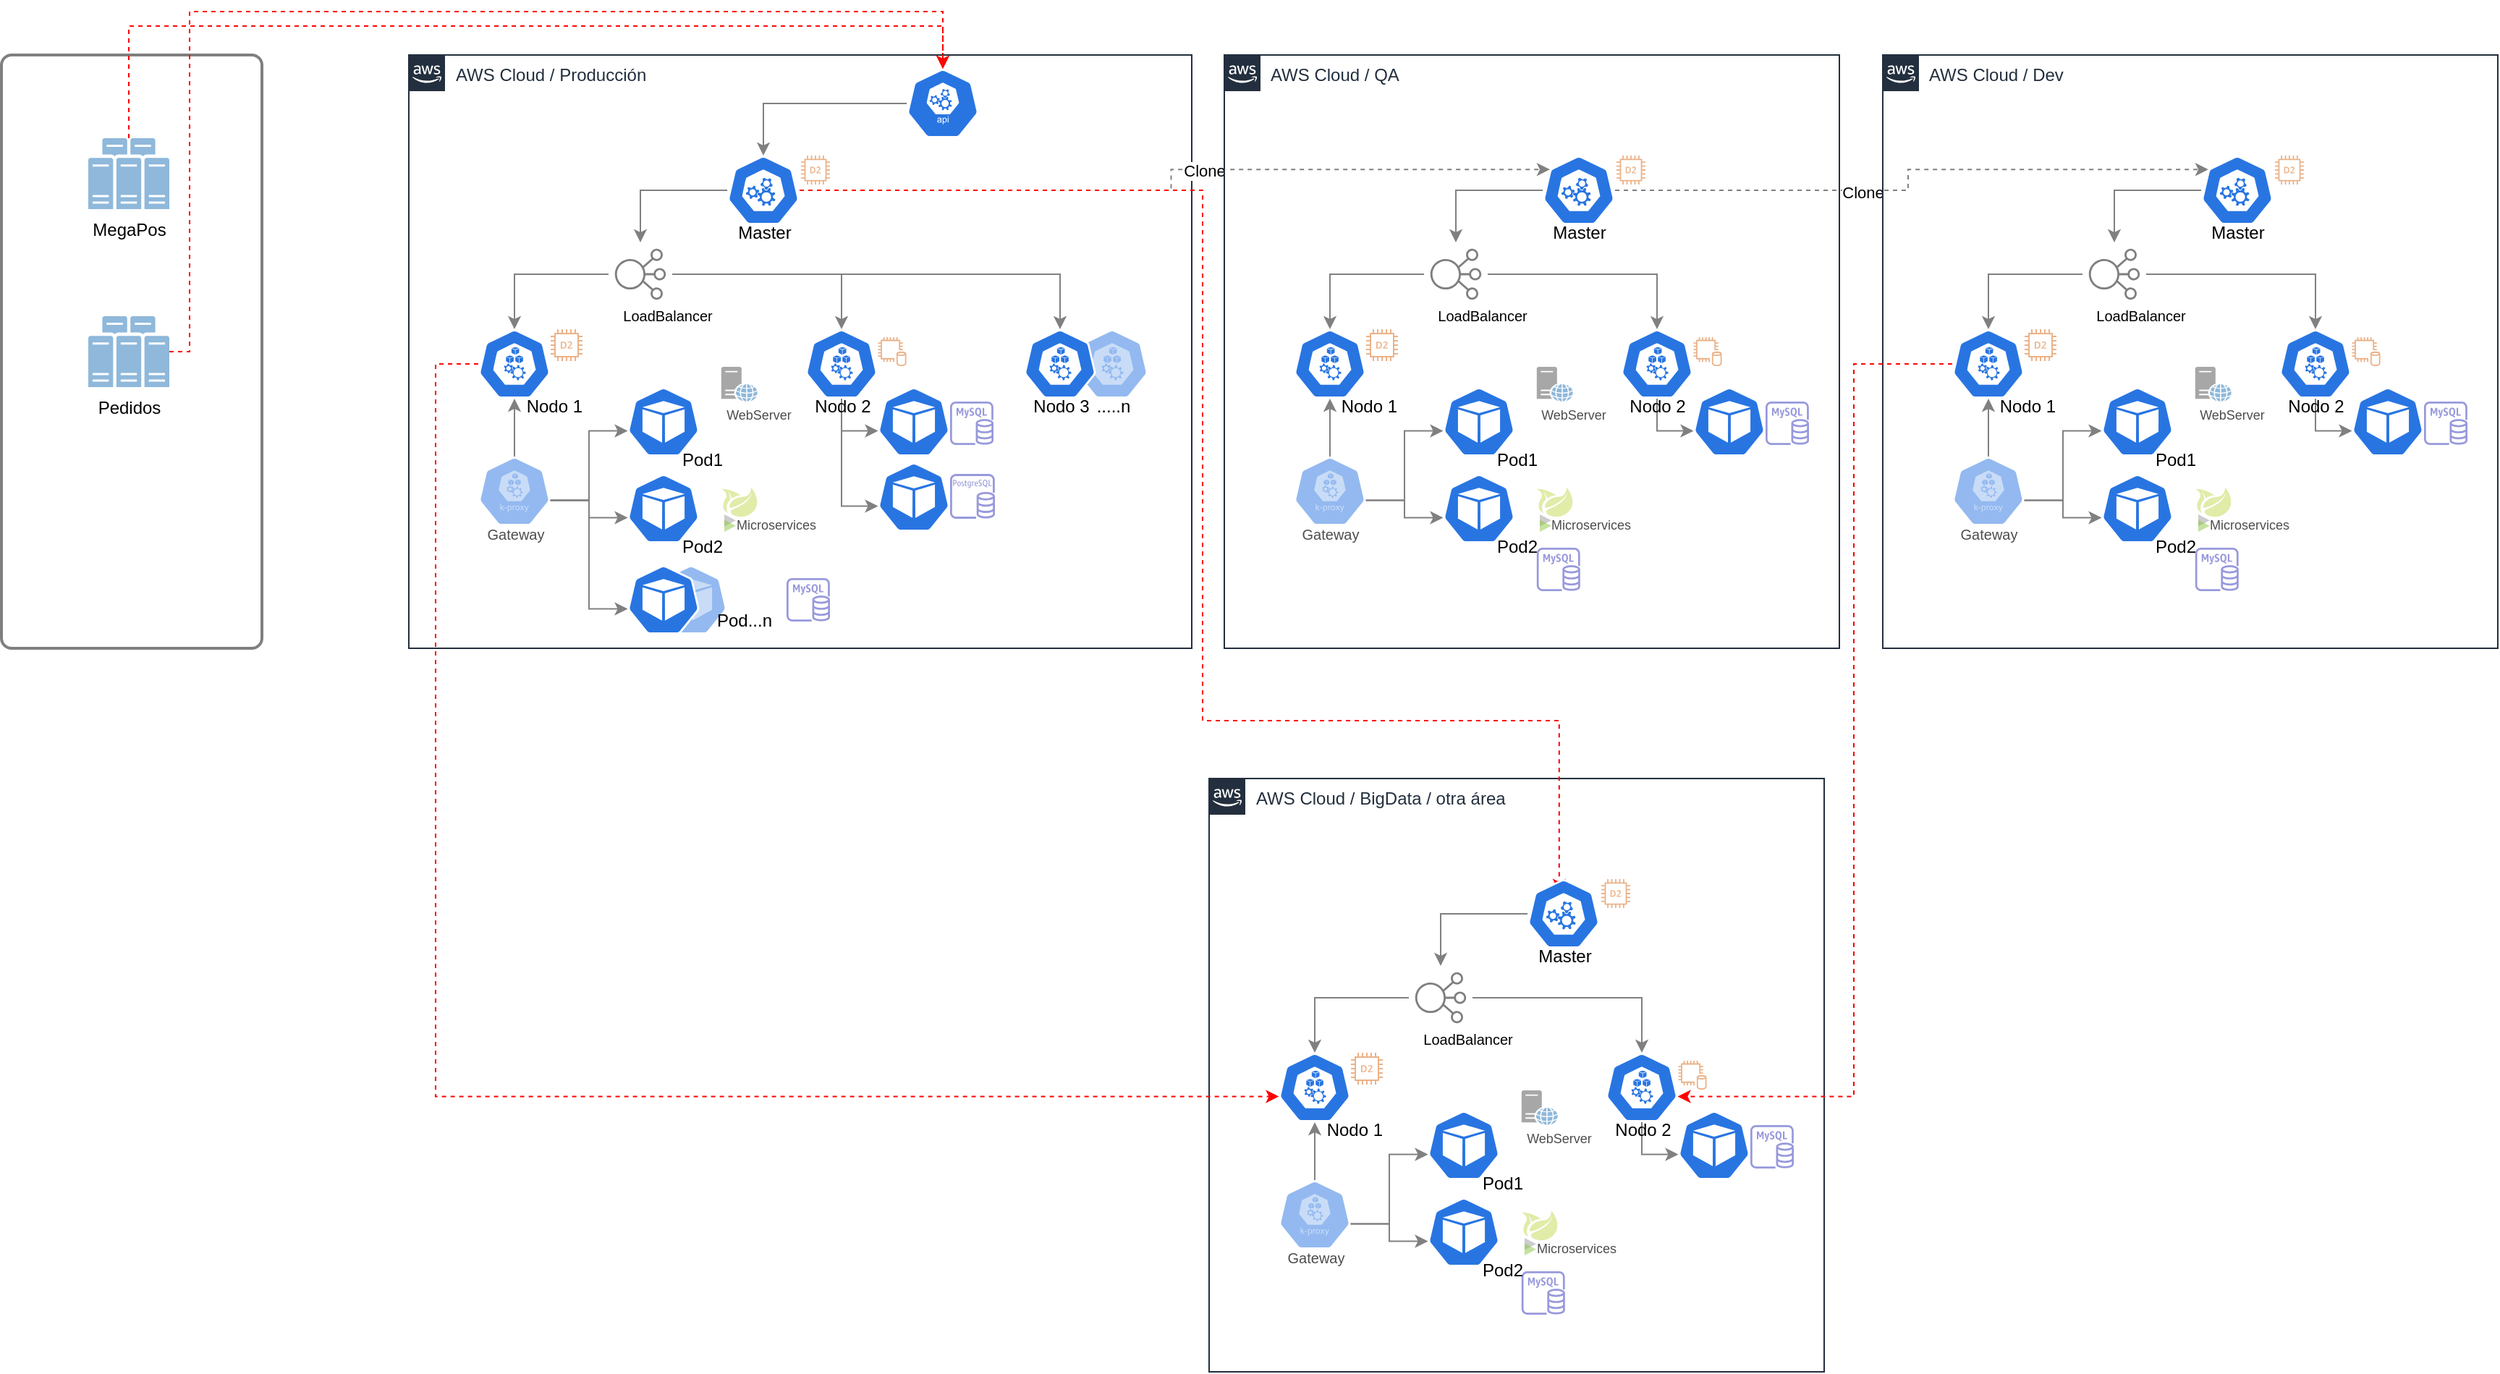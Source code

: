 <mxfile version="13.6.6" type="github">
  <diagram id="Ht1M8jgEwFfnCIfOTk4-" name="Page-1">
    <mxGraphModel dx="2021" dy="1198" grid="1" gridSize="10" guides="1" tooltips="1" connect="1" arrows="1" fold="1" page="1" pageScale="1" pageWidth="1169" pageHeight="827" math="0" shadow="0">
      <root>
        <mxCell id="0" />
        <mxCell id="1" parent="0" />
        <mxCell id="sHoAig3_zP_vlDSk0JIB-181" value="" style="rounded=1;whiteSpace=wrap;html=1;absoluteArcSize=1;arcSize=14;strokeWidth=2;fillColor=none;gradientColor=none;opacity=50;" vertex="1" parent="1">
          <mxGeometry x="-260" y="-780" width="180" height="410" as="geometry" />
        </mxCell>
        <mxCell id="sHoAig3_zP_vlDSk0JIB-183" style="edgeStyle=orthogonalEdgeStyle;rounded=0;orthogonalLoop=1;jettySize=auto;html=1;entryX=0.5;entryY=0;entryDx=0;entryDy=0;entryPerimeter=0;dashed=1;strokeColor=#FF0000;" edge="1" parent="1" source="sHoAig3_zP_vlDSk0JIB-178" target="sHoAig3_zP_vlDSk0JIB-3">
          <mxGeometry relative="1" as="geometry">
            <Array as="points">
              <mxPoint x="-130" y="-575" />
              <mxPoint x="-130" y="-810" />
              <mxPoint x="391" y="-810" />
            </Array>
          </mxGeometry>
        </mxCell>
        <mxCell id="sHoAig3_zP_vlDSk0JIB-144" value="AWS Cloud / BigData / otra área" style="points=[[0,0],[0.25,0],[0.5,0],[0.75,0],[1,0],[1,0.25],[1,0.5],[1,0.75],[1,1],[0.75,1],[0.5,1],[0.25,1],[0,1],[0,0.75],[0,0.5],[0,0.25]];outlineConnect=0;gradientColor=none;html=1;whiteSpace=wrap;fontSize=12;fontStyle=0;shape=mxgraph.aws4.group;grIcon=mxgraph.aws4.group_aws_cloud_alt;strokeColor=#232F3E;fillColor=none;verticalAlign=top;align=left;spacingLeft=30;fontColor=#232F3E;dashed=0;labelBackgroundColor=#ffffff;" vertex="1" parent="1">
          <mxGeometry x="574.5" y="-280" width="425" height="410" as="geometry" />
        </mxCell>
        <mxCell id="UEzPUAAOIrF-is8g5C7q-175" value="AWS Cloud / Producción" style="points=[[0,0],[0.25,0],[0.5,0],[0.75,0],[1,0],[1,0.25],[1,0.5],[1,0.75],[1,1],[0.75,1],[0.5,1],[0.25,1],[0,1],[0,0.75],[0,0.5],[0,0.25]];outlineConnect=0;gradientColor=none;html=1;whiteSpace=wrap;fontSize=12;fontStyle=0;shape=mxgraph.aws4.group;grIcon=mxgraph.aws4.group_aws_cloud_alt;strokeColor=#232F3E;fillColor=none;verticalAlign=top;align=left;spacingLeft=30;fontColor=#232F3E;dashed=0;labelBackgroundColor=#ffffff;" parent="1" vertex="1">
          <mxGeometry x="21.5" y="-780" width="541" height="410" as="geometry" />
        </mxCell>
        <mxCell id="sHoAig3_zP_vlDSk0JIB-40" value="" style="html=1;dashed=0;whitespace=wrap;fillColor=#2875E2;strokeColor=#ffffff;points=[[0.005,0.63,0],[0.1,0.2,0],[0.9,0.2,0],[0.5,0,0],[0.995,0.63,0],[0.72,0.99,0],[0.5,1,0],[0.28,0.99,0]];shape=mxgraph.kubernetes.icon;prIcon=pod;opacity=50;" vertex="1" parent="1">
          <mxGeometry x="191.5" y="-427.5" width="50" height="48" as="geometry" />
        </mxCell>
        <mxCell id="sHoAig3_zP_vlDSk0JIB-30" value="&lt;br&gt;&lt;br&gt;&lt;br&gt;&lt;br&gt;.....n" style="html=1;dashed=0;whitespace=wrap;fillColor=#2875E2;strokeColor=#ffffff;points=[[0.005,0.63,0],[0.1,0.2,0],[0.9,0.2,0],[0.5,0,0],[0.995,0.63,0],[0.72,0.99,0],[0.5,1,0],[0.28,0.99,0]];shape=mxgraph.kubernetes.icon;prIcon=node;opacity=50;" vertex="1" parent="1">
          <mxGeometry x="482.5" y="-590.5" width="50" height="48" as="geometry" />
        </mxCell>
        <mxCell id="sHoAig3_zP_vlDSk0JIB-23" style="edgeStyle=orthogonalEdgeStyle;rounded=0;orthogonalLoop=1;jettySize=auto;html=1;entryX=0.5;entryY=0;entryDx=0;entryDy=0;entryPerimeter=0;strokeColor=#808080;" edge="1" parent="1" source="sHoAig3_zP_vlDSk0JIB-3" target="sHoAig3_zP_vlDSk0JIB-22">
          <mxGeometry relative="1" as="geometry" />
        </mxCell>
        <mxCell id="sHoAig3_zP_vlDSk0JIB-3" value="" style="html=1;dashed=0;whitespace=wrap;fillColor=#2875E2;strokeColor=#ffffff;points=[[0.005,0.63,0],[0.1,0.2,0],[0.9,0.2,0],[0.5,0,0],[0.995,0.63,0],[0.72,0.99,0],[0.5,1,0],[0.28,0.99,0]];shape=mxgraph.kubernetes.icon;prIcon=api" vertex="1" parent="1">
          <mxGeometry x="365.5" y="-770.5" width="50" height="48" as="geometry" />
        </mxCell>
        <mxCell id="sHoAig3_zP_vlDSk0JIB-7" value="" style="html=1;dashed=0;whitespace=wrap;fillColor=#2875E2;strokeColor=#ffffff;points=[[0.005,0.63,0],[0.1,0.2,0],[0.9,0.2,0],[0.5,0,0],[0.995,0.63,0],[0.72,0.99,0],[0.5,1,0],[0.28,0.99,0]];shape=mxgraph.kubernetes.icon;prIcon=pod" vertex="1" parent="1">
          <mxGeometry x="172.5" y="-490.5" width="50" height="48" as="geometry" />
        </mxCell>
        <mxCell id="sHoAig3_zP_vlDSk0JIB-8" value="" style="html=1;dashed=0;whitespace=wrap;fillColor=#2875E2;strokeColor=#ffffff;points=[[0.005,0.63,0],[0.1,0.2,0],[0.9,0.2,0],[0.5,0,0],[0.995,0.63,0],[0.72,0.99,0],[0.5,1,0],[0.28,0.99,0]];shape=mxgraph.kubernetes.icon;prIcon=pod" vertex="1" parent="1">
          <mxGeometry x="172.5" y="-427.5" width="50" height="48" as="geometry" />
        </mxCell>
        <mxCell id="sHoAig3_zP_vlDSk0JIB-12" value="" style="html=1;dashed=0;whitespace=wrap;fillColor=#2875E2;strokeColor=#ffffff;points=[[0.005,0.63,0],[0.1,0.2,0],[0.9,0.2,0],[0.5,0,0],[0.995,0.63,0],[0.72,0.99,0],[0.5,1,0],[0.28,0.99,0]];shape=mxgraph.kubernetes.icon;prIcon=pod" vertex="1" parent="1">
          <mxGeometry x="172.5" y="-550.5" width="50" height="48" as="geometry" />
        </mxCell>
        <mxCell id="sHoAig3_zP_vlDSk0JIB-19" style="edgeStyle=orthogonalEdgeStyle;rounded=0;orthogonalLoop=1;jettySize=auto;html=1;entryX=0.005;entryY=0.63;entryDx=0;entryDy=0;entryPerimeter=0;strokeColor=#808080;exitX=0.995;exitY=0.63;exitDx=0;exitDy=0;exitPerimeter=0;" edge="1" parent="1" source="sHoAig3_zP_vlDSk0JIB-60" target="sHoAig3_zP_vlDSk0JIB-12">
          <mxGeometry relative="1" as="geometry" />
        </mxCell>
        <mxCell id="sHoAig3_zP_vlDSk0JIB-20" style="edgeStyle=orthogonalEdgeStyle;rounded=0;orthogonalLoop=1;jettySize=auto;html=1;entryX=0.005;entryY=0.63;entryDx=0;entryDy=0;entryPerimeter=0;strokeColor=#808080;exitX=0.995;exitY=0.63;exitDx=0;exitDy=0;exitPerimeter=0;" edge="1" parent="1" source="sHoAig3_zP_vlDSk0JIB-60" target="sHoAig3_zP_vlDSk0JIB-7">
          <mxGeometry relative="1" as="geometry" />
        </mxCell>
        <mxCell id="sHoAig3_zP_vlDSk0JIB-21" style="edgeStyle=orthogonalEdgeStyle;rounded=0;orthogonalLoop=1;jettySize=auto;html=1;entryX=0.005;entryY=0.63;entryDx=0;entryDy=0;entryPerimeter=0;strokeColor=#808080;exitX=0.995;exitY=0.63;exitDx=0;exitDy=0;exitPerimeter=0;" edge="1" parent="1" source="sHoAig3_zP_vlDSk0JIB-60" target="sHoAig3_zP_vlDSk0JIB-8">
          <mxGeometry relative="1" as="geometry" />
        </mxCell>
        <mxCell id="sHoAig3_zP_vlDSk0JIB-175" style="edgeStyle=orthogonalEdgeStyle;rounded=0;orthogonalLoop=1;jettySize=auto;html=1;entryX=0.005;entryY=0.63;entryDx=0;entryDy=0;entryPerimeter=0;dashed=1;strokeColor=#FF0000;" edge="1" parent="1" source="sHoAig3_zP_vlDSk0JIB-17" target="sHoAig3_zP_vlDSk0JIB-149">
          <mxGeometry relative="1" as="geometry">
            <Array as="points">
              <mxPoint x="40" y="-566" />
              <mxPoint x="40" y="-60" />
            </Array>
          </mxGeometry>
        </mxCell>
        <mxCell id="sHoAig3_zP_vlDSk0JIB-17" value="&lt;br&gt;&lt;br&gt;&lt;br&gt;&lt;br&gt;&amp;nbsp; &amp;nbsp; &amp;nbsp; &amp;nbsp; &amp;nbsp; &amp;nbsp; &amp;nbsp; &amp;nbsp; Nodo 1" style="html=1;dashed=0;whitespace=wrap;fillColor=#2875E2;strokeColor=#ffffff;points=[[0.005,0.63,0],[0.1,0.2,0],[0.9,0.2,0],[0.5,0,0],[0.995,0.63,0],[0.72,0.99,0],[0.5,1,0],[0.28,0.99,0]];shape=mxgraph.kubernetes.icon;prIcon=node" vertex="1" parent="1">
          <mxGeometry x="69.5" y="-590.5" width="50" height="48" as="geometry" />
        </mxCell>
        <mxCell id="sHoAig3_zP_vlDSk0JIB-36" style="edgeStyle=orthogonalEdgeStyle;rounded=0;orthogonalLoop=1;jettySize=auto;html=1;strokeColor=#808080;" edge="1" parent="1" source="sHoAig3_zP_vlDSk0JIB-22" target="sHoAig3_zP_vlDSk0JIB-33">
          <mxGeometry relative="1" as="geometry" />
        </mxCell>
        <mxCell id="sHoAig3_zP_vlDSk0JIB-108" style="edgeStyle=orthogonalEdgeStyle;rounded=0;orthogonalLoop=1;jettySize=auto;html=1;entryX=0.1;entryY=0.2;entryDx=0;entryDy=0;entryPerimeter=0;strokeColor=#808080;dashed=1;" edge="1" parent="1" source="sHoAig3_zP_vlDSk0JIB-22" target="sHoAig3_zP_vlDSk0JIB-77">
          <mxGeometry relative="1" as="geometry" />
        </mxCell>
        <mxCell id="sHoAig3_zP_vlDSk0JIB-109" value="Clone" style="edgeLabel;html=1;align=center;verticalAlign=middle;resizable=0;points=[];" vertex="1" connectable="0" parent="sHoAig3_zP_vlDSk0JIB-108">
          <mxGeometry x="0.105" y="-1" relative="1" as="geometry">
            <mxPoint x="-1" as="offset" />
          </mxGeometry>
        </mxCell>
        <mxCell id="sHoAig3_zP_vlDSk0JIB-174" style="edgeStyle=orthogonalEdgeStyle;rounded=0;orthogonalLoop=1;jettySize=auto;html=1;entryX=0.438;entryY=0.185;entryDx=0;entryDy=0;entryPerimeter=0;dashed=1;strokeColor=#FF0000;" edge="1" parent="1" source="sHoAig3_zP_vlDSk0JIB-22" target="sHoAig3_zP_vlDSk0JIB-151">
          <mxGeometry relative="1" as="geometry">
            <Array as="points">
              <mxPoint x="570" y="-686" />
              <mxPoint x="570" y="-320" />
              <mxPoint x="816" y="-320" />
            </Array>
          </mxGeometry>
        </mxCell>
        <mxCell id="sHoAig3_zP_vlDSk0JIB-22" value="&lt;br&gt;&lt;br&gt;&lt;br&gt;&lt;br&gt;Master" style="html=1;dashed=0;whitespace=wrap;fillColor=#2875E2;strokeColor=#ffffff;points=[[0.005,0.63,0],[0.1,0.2,0],[0.9,0.2,0],[0.5,0,0],[0.995,0.63,0],[0.72,0.99,0],[0.5,1,0],[0.28,0.99,0]];shape=mxgraph.kubernetes.icon;prIcon=master;align=center;" vertex="1" parent="1">
          <mxGeometry x="241.5" y="-710.5" width="50" height="48" as="geometry" />
        </mxCell>
        <mxCell id="sHoAig3_zP_vlDSk0JIB-46" style="edgeStyle=orthogonalEdgeStyle;rounded=0;orthogonalLoop=1;jettySize=auto;html=1;entryX=0.005;entryY=0.63;entryDx=0;entryDy=0;entryPerimeter=0;strokeColor=#808080;" edge="1" parent="1" source="sHoAig3_zP_vlDSk0JIB-25" target="sHoAig3_zP_vlDSk0JIB-45">
          <mxGeometry relative="1" as="geometry" />
        </mxCell>
        <mxCell id="sHoAig3_zP_vlDSk0JIB-50" style="edgeStyle=orthogonalEdgeStyle;rounded=0;orthogonalLoop=1;jettySize=auto;html=1;entryX=0.005;entryY=0.63;entryDx=0;entryDy=0;entryPerimeter=0;strokeColor=#808080;" edge="1" parent="1" source="sHoAig3_zP_vlDSk0JIB-25" target="sHoAig3_zP_vlDSk0JIB-48">
          <mxGeometry relative="1" as="geometry" />
        </mxCell>
        <mxCell id="sHoAig3_zP_vlDSk0JIB-25" value="&lt;br&gt;&lt;br&gt;&lt;br&gt;&lt;br&gt;Nodo 2" style="html=1;dashed=0;whitespace=wrap;fillColor=#2875E2;strokeColor=#ffffff;points=[[0.005,0.63,0],[0.1,0.2,0],[0.9,0.2,0],[0.5,0,0],[0.995,0.63,0],[0.72,0.99,0],[0.5,1,0],[0.28,0.99,0]];shape=mxgraph.kubernetes.icon;prIcon=node" vertex="1" parent="1">
          <mxGeometry x="295.5" y="-590.5" width="50" height="48" as="geometry" />
        </mxCell>
        <mxCell id="sHoAig3_zP_vlDSk0JIB-28" value="&lt;br&gt;&lt;br&gt;&lt;br&gt;&lt;br&gt;Nodo 3" style="html=1;dashed=0;whitespace=wrap;fillColor=#2875E2;strokeColor=#ffffff;points=[[0.005,0.63,0],[0.1,0.2,0],[0.9,0.2,0],[0.5,0,0],[0.995,0.63,0],[0.72,0.99,0],[0.5,1,0],[0.28,0.99,0]];shape=mxgraph.kubernetes.icon;prIcon=node" vertex="1" parent="1">
          <mxGeometry x="446.5" y="-590.5" width="50" height="48" as="geometry" />
        </mxCell>
        <mxCell id="sHoAig3_zP_vlDSk0JIB-31" value="" style="outlineConnect=0;fontColor=#232F3E;gradientColor=none;fillColor=#D86613;strokeColor=none;dashed=0;verticalLabelPosition=bottom;verticalAlign=top;align=center;html=1;fontSize=12;fontStyle=0;aspect=fixed;pointerEvents=1;shape=mxgraph.aws4.db_on_instance2;opacity=50;" vertex="1" parent="1">
          <mxGeometry x="345.5" y="-585" width="20" height="20" as="geometry" />
        </mxCell>
        <mxCell id="sHoAig3_zP_vlDSk0JIB-32" value="" style="outlineConnect=0;fontColor=#232F3E;gradientColor=none;fillColor=#D86613;strokeColor=none;dashed=0;verticalLabelPosition=bottom;verticalAlign=top;align=center;html=1;fontSize=12;fontStyle=0;aspect=fixed;pointerEvents=1;shape=mxgraph.aws4.d2_instance;opacity=50;" vertex="1" parent="1">
          <mxGeometry x="119.5" y="-590.5" width="22" height="22" as="geometry" />
        </mxCell>
        <mxCell id="sHoAig3_zP_vlDSk0JIB-37" style="edgeStyle=orthogonalEdgeStyle;rounded=0;orthogonalLoop=1;jettySize=auto;html=1;entryX=0.5;entryY=0;entryDx=0;entryDy=0;entryPerimeter=0;strokeColor=#808080;" edge="1" parent="1" source="sHoAig3_zP_vlDSk0JIB-33" target="sHoAig3_zP_vlDSk0JIB-17">
          <mxGeometry relative="1" as="geometry" />
        </mxCell>
        <mxCell id="sHoAig3_zP_vlDSk0JIB-38" style="edgeStyle=orthogonalEdgeStyle;rounded=0;orthogonalLoop=1;jettySize=auto;html=1;entryX=0.5;entryY=0;entryDx=0;entryDy=0;entryPerimeter=0;strokeColor=#808080;" edge="1" parent="1" source="sHoAig3_zP_vlDSk0JIB-33" target="sHoAig3_zP_vlDSk0JIB-25">
          <mxGeometry relative="1" as="geometry" />
        </mxCell>
        <mxCell id="sHoAig3_zP_vlDSk0JIB-39" style="edgeStyle=orthogonalEdgeStyle;rounded=0;orthogonalLoop=1;jettySize=auto;html=1;entryX=0.5;entryY=0;entryDx=0;entryDy=0;entryPerimeter=0;strokeColor=#808080;" edge="1" parent="1" source="sHoAig3_zP_vlDSk0JIB-33" target="sHoAig3_zP_vlDSk0JIB-28">
          <mxGeometry relative="1" as="geometry" />
        </mxCell>
        <mxCell id="sHoAig3_zP_vlDSk0JIB-33" value="" style="outlineConnect=0;fontColor=#232F3E;gradientDirection=north;dashed=0;verticalLabelPosition=bottom;verticalAlign=top;align=center;html=1;fontSize=12;fontStyle=0;aspect=fixed;shape=mxgraph.aws4.resourceIcon;resIcon=mxgraph.aws4.elastic_load_balancing;opacity=50;fillColor=none;" vertex="1" parent="1">
          <mxGeometry x="159.5" y="-650.5" width="44" height="44" as="geometry" />
        </mxCell>
        <mxCell id="sHoAig3_zP_vlDSk0JIB-41" value="Pod1" style="text;html=1;resizable=0;autosize=1;align=center;verticalAlign=middle;points=[];fillColor=none;strokeColor=none;rounded=0;opacity=50;" vertex="1" parent="1">
          <mxGeometry x="203.5" y="-510.5" width="40" height="20" as="geometry" />
        </mxCell>
        <mxCell id="sHoAig3_zP_vlDSk0JIB-42" value="Pod2" style="text;html=1;resizable=0;autosize=1;align=center;verticalAlign=middle;points=[];fillColor=none;strokeColor=none;rounded=0;opacity=50;" vertex="1" parent="1">
          <mxGeometry x="203.5" y="-450.5" width="40" height="20" as="geometry" />
        </mxCell>
        <mxCell id="sHoAig3_zP_vlDSk0JIB-43" value="Pod...n" style="text;html=1;resizable=0;autosize=1;align=center;verticalAlign=middle;points=[];fillColor=none;strokeColor=none;rounded=0;opacity=50;" vertex="1" parent="1">
          <mxGeometry x="227.5" y="-399.5" width="50" height="20" as="geometry" />
        </mxCell>
        <mxCell id="sHoAig3_zP_vlDSk0JIB-44" value="&lt;font style=&quot;font-size: 10px&quot;&gt;LoadBalancer&lt;/font&gt;" style="text;html=1;resizable=0;autosize=1;align=center;verticalAlign=middle;points=[];fillColor=none;strokeColor=none;rounded=0;opacity=50;" vertex="1" parent="1">
          <mxGeometry x="159.5" y="-610.5" width="80" height="20" as="geometry" />
        </mxCell>
        <mxCell id="sHoAig3_zP_vlDSk0JIB-45" value="" style="html=1;dashed=0;whitespace=wrap;fillColor=#2875E2;strokeColor=#ffffff;points=[[0.005,0.63,0],[0.1,0.2,0],[0.9,0.2,0],[0.5,0,0],[0.995,0.63,0],[0.72,0.99,0],[0.5,1,0],[0.28,0.99,0]];shape=mxgraph.kubernetes.icon;prIcon=pod" vertex="1" parent="1">
          <mxGeometry x="345.5" y="-550.5" width="50" height="48" as="geometry" />
        </mxCell>
        <mxCell id="sHoAig3_zP_vlDSk0JIB-47" value="" style="outlineConnect=0;fontColor=#232F3E;gradientColor=none;fillColor=#3334B9;strokeColor=none;dashed=0;verticalLabelPosition=bottom;verticalAlign=top;align=center;html=1;fontSize=12;fontStyle=0;aspect=fixed;pointerEvents=1;shape=mxgraph.aws4.rds_mysql_instance;opacity=50;" vertex="1" parent="1">
          <mxGeometry x="395.5" y="-540.5" width="30" height="30" as="geometry" />
        </mxCell>
        <mxCell id="sHoAig3_zP_vlDSk0JIB-48" value="" style="html=1;dashed=0;whitespace=wrap;fillColor=#2875E2;strokeColor=#ffffff;points=[[0.005,0.63,0],[0.1,0.2,0],[0.9,0.2,0],[0.5,0,0],[0.995,0.63,0],[0.72,0.99,0],[0.5,1,0],[0.28,0.99,0]];shape=mxgraph.kubernetes.icon;prIcon=pod" vertex="1" parent="1">
          <mxGeometry x="345.5" y="-498.5" width="50" height="48" as="geometry" />
        </mxCell>
        <mxCell id="sHoAig3_zP_vlDSk0JIB-49" value="" style="outlineConnect=0;fontColor=#232F3E;gradientColor=none;fillColor=#3334B9;strokeColor=none;dashed=0;verticalLabelPosition=bottom;verticalAlign=top;align=center;html=1;fontSize=12;fontStyle=0;aspect=fixed;pointerEvents=1;shape=mxgraph.aws4.rds_postgresql_instance;opacity=50;" vertex="1" parent="1">
          <mxGeometry x="395.5" y="-490.5" width="31" height="31" as="geometry" />
        </mxCell>
        <mxCell id="sHoAig3_zP_vlDSk0JIB-53" value="" style="dashed=0;outlineConnect=0;html=1;align=center;labelPosition=center;verticalLabelPosition=bottom;verticalAlign=top;shape=mxgraph.weblogos.freshbump;fillColor=#C2D952;strokeColor=none;opacity=50;" vertex="1" parent="1">
          <mxGeometry x="237.4" y="-481.5" width="25.1" height="21" as="geometry" />
        </mxCell>
        <mxCell id="sHoAig3_zP_vlDSk0JIB-54" value="" style="outlineConnect=0;fontColor=#232F3E;gradientColor=none;fillColor=#3334B9;strokeColor=none;dashed=0;verticalLabelPosition=bottom;verticalAlign=top;align=center;html=1;fontSize=12;fontStyle=0;aspect=fixed;pointerEvents=1;shape=mxgraph.aws4.rds_mysql_instance;opacity=50;" vertex="1" parent="1">
          <mxGeometry x="282.5" y="-418.5" width="30" height="30" as="geometry" />
        </mxCell>
        <mxCell id="sHoAig3_zP_vlDSk0JIB-55" value="" style="dashed=0;outlineConnect=0;html=1;align=center;labelPosition=center;verticalLabelPosition=bottom;verticalAlign=top;shape=mxgraph.weblogos.blogmarks;strokeColor=#000000;fillColor=none;gradientColor=none;opacity=50;" vertex="1" parent="1">
          <mxGeometry x="239.5" y="-462.5" width="8" height="12" as="geometry" />
        </mxCell>
        <mxCell id="sHoAig3_zP_vlDSk0JIB-56" value="&lt;font style=&quot;font-size: 9px&quot; color=&quot;#4d4d4d&quot;&gt;Microservices&lt;/font&gt;" style="text;html=1;resizable=0;autosize=1;align=center;verticalAlign=middle;points=[];fillColor=none;strokeColor=none;rounded=0;opacity=50;" vertex="1" parent="1">
          <mxGeometry x="239.5" y="-466.5" width="70" height="20" as="geometry" />
        </mxCell>
        <mxCell id="sHoAig3_zP_vlDSk0JIB-58" value="" style="pointerEvents=1;shadow=0;dashed=0;html=1;strokeColor=none;fillColor=#505050;labelPosition=center;verticalLabelPosition=bottom;verticalAlign=top;outlineConnect=0;align=center;shape=mxgraph.office.servers.web_server_blue;opacity=50;" vertex="1" parent="1">
          <mxGeometry x="237.4" y="-564.5" width="25" height="24" as="geometry" />
        </mxCell>
        <mxCell id="sHoAig3_zP_vlDSk0JIB-59" value="&lt;font style=&quot;font-size: 9px&quot; color=&quot;#4d4d4d&quot;&gt;WebServer&lt;/font&gt;" style="text;html=1;resizable=0;autosize=1;align=center;verticalAlign=middle;points=[];fillColor=none;strokeColor=none;rounded=0;opacity=50;" vertex="1" parent="1">
          <mxGeometry x="232.5" y="-542.5" width="60" height="20" as="geometry" />
        </mxCell>
        <mxCell id="sHoAig3_zP_vlDSk0JIB-61" style="edgeStyle=orthogonalEdgeStyle;rounded=0;orthogonalLoop=1;jettySize=auto;html=1;entryX=0.5;entryY=1;entryDx=0;entryDy=0;entryPerimeter=0;strokeColor=#808080;" edge="1" parent="1" source="sHoAig3_zP_vlDSk0JIB-60" target="sHoAig3_zP_vlDSk0JIB-17">
          <mxGeometry relative="1" as="geometry" />
        </mxCell>
        <mxCell id="sHoAig3_zP_vlDSk0JIB-60" value="" style="html=1;dashed=0;whitespace=wrap;fillColor=#2875E2;strokeColor=#ffffff;points=[[0.005,0.63,0],[0.1,0.2,0],[0.9,0.2,0],[0.5,0,0],[0.995,0.63,0],[0.72,0.99,0],[0.5,1,0],[0.28,0.99,0]];shape=mxgraph.kubernetes.icon;prIcon=k_proxy;opacity=50;" vertex="1" parent="1">
          <mxGeometry x="69.5" y="-502.5" width="50" height="48" as="geometry" />
        </mxCell>
        <mxCell id="sHoAig3_zP_vlDSk0JIB-62" value="&lt;font color=&quot;#4d4d4d&quot; size=&quot;1&quot;&gt;Gateway&lt;/font&gt;" style="text;html=1;resizable=0;autosize=1;align=center;verticalAlign=middle;points=[];fillColor=none;strokeColor=none;rounded=0;opacity=50;" vertex="1" parent="1">
          <mxGeometry x="69.5" y="-459.5" width="50" height="20" as="geometry" />
        </mxCell>
        <mxCell id="sHoAig3_zP_vlDSk0JIB-63" value="" style="outlineConnect=0;fontColor=#232F3E;gradientColor=none;fillColor=#D86613;strokeColor=none;dashed=0;verticalLabelPosition=bottom;verticalAlign=top;align=center;html=1;fontSize=12;fontStyle=0;aspect=fixed;pointerEvents=1;shape=mxgraph.aws4.d2_instance;opacity=50;" vertex="1" parent="1">
          <mxGeometry x="292.5" y="-710.5" width="20" height="20" as="geometry" />
        </mxCell>
        <mxCell id="sHoAig3_zP_vlDSk0JIB-64" value="AWS Cloud / QA" style="points=[[0,0],[0.25,0],[0.5,0],[0.75,0],[1,0],[1,0.25],[1,0.5],[1,0.75],[1,1],[0.75,1],[0.5,1],[0.25,1],[0,1],[0,0.75],[0,0.5],[0,0.25]];outlineConnect=0;gradientColor=none;html=1;whiteSpace=wrap;fontSize=12;fontStyle=0;shape=mxgraph.aws4.group;grIcon=mxgraph.aws4.group_aws_cloud_alt;strokeColor=#232F3E;fillColor=none;verticalAlign=top;align=left;spacingLeft=30;fontColor=#232F3E;dashed=0;labelBackgroundColor=#ffffff;" vertex="1" parent="1">
          <mxGeometry x="585" y="-780" width="425" height="410" as="geometry" />
        </mxCell>
        <mxCell id="sHoAig3_zP_vlDSk0JIB-69" value="" style="html=1;dashed=0;whitespace=wrap;fillColor=#2875E2;strokeColor=#ffffff;points=[[0.005,0.63,0],[0.1,0.2,0],[0.9,0.2,0],[0.5,0,0],[0.995,0.63,0],[0.72,0.99,0],[0.5,1,0],[0.28,0.99,0]];shape=mxgraph.kubernetes.icon;prIcon=pod" vertex="1" parent="1">
          <mxGeometry x="736" y="-490.5" width="50" height="48" as="geometry" />
        </mxCell>
        <mxCell id="sHoAig3_zP_vlDSk0JIB-71" value="" style="html=1;dashed=0;whitespace=wrap;fillColor=#2875E2;strokeColor=#ffffff;points=[[0.005,0.63,0],[0.1,0.2,0],[0.9,0.2,0],[0.5,0,0],[0.995,0.63,0],[0.72,0.99,0],[0.5,1,0],[0.28,0.99,0]];shape=mxgraph.kubernetes.icon;prIcon=pod" vertex="1" parent="1">
          <mxGeometry x="736" y="-550.5" width="50" height="48" as="geometry" />
        </mxCell>
        <mxCell id="sHoAig3_zP_vlDSk0JIB-72" style="edgeStyle=orthogonalEdgeStyle;rounded=0;orthogonalLoop=1;jettySize=auto;html=1;entryX=0.005;entryY=0.63;entryDx=0;entryDy=0;entryPerimeter=0;strokeColor=#808080;exitX=0.995;exitY=0.63;exitDx=0;exitDy=0;exitPerimeter=0;" edge="1" parent="1" source="sHoAig3_zP_vlDSk0JIB-103" target="sHoAig3_zP_vlDSk0JIB-71">
          <mxGeometry relative="1" as="geometry" />
        </mxCell>
        <mxCell id="sHoAig3_zP_vlDSk0JIB-73" style="edgeStyle=orthogonalEdgeStyle;rounded=0;orthogonalLoop=1;jettySize=auto;html=1;entryX=0.005;entryY=0.63;entryDx=0;entryDy=0;entryPerimeter=0;strokeColor=#808080;exitX=0.995;exitY=0.63;exitDx=0;exitDy=0;exitPerimeter=0;" edge="1" parent="1" source="sHoAig3_zP_vlDSk0JIB-103" target="sHoAig3_zP_vlDSk0JIB-69">
          <mxGeometry relative="1" as="geometry" />
        </mxCell>
        <mxCell id="sHoAig3_zP_vlDSk0JIB-75" value="&lt;br&gt;&lt;br&gt;&lt;br&gt;&lt;br&gt;&amp;nbsp; &amp;nbsp; &amp;nbsp; &amp;nbsp; &amp;nbsp; &amp;nbsp; &amp;nbsp; &amp;nbsp; Nodo 1" style="html=1;dashed=0;whitespace=wrap;fillColor=#2875E2;strokeColor=#ffffff;points=[[0.005,0.63,0],[0.1,0.2,0],[0.9,0.2,0],[0.5,0,0],[0.995,0.63,0],[0.72,0.99,0],[0.5,1,0],[0.28,0.99,0]];shape=mxgraph.kubernetes.icon;prIcon=node" vertex="1" parent="1">
          <mxGeometry x="633" y="-590.5" width="50" height="48" as="geometry" />
        </mxCell>
        <mxCell id="sHoAig3_zP_vlDSk0JIB-76" style="edgeStyle=orthogonalEdgeStyle;rounded=0;orthogonalLoop=1;jettySize=auto;html=1;strokeColor=#808080;" edge="1" parent="1" source="sHoAig3_zP_vlDSk0JIB-77" target="sHoAig3_zP_vlDSk0JIB-87">
          <mxGeometry relative="1" as="geometry" />
        </mxCell>
        <mxCell id="sHoAig3_zP_vlDSk0JIB-142" style="edgeStyle=orthogonalEdgeStyle;rounded=0;orthogonalLoop=1;jettySize=auto;html=1;entryX=0.1;entryY=0.2;entryDx=0;entryDy=0;entryPerimeter=0;dashed=1;strokeColor=#808080;" edge="1" parent="1" source="sHoAig3_zP_vlDSk0JIB-77" target="sHoAig3_zP_vlDSk0JIB-119">
          <mxGeometry relative="1" as="geometry" />
        </mxCell>
        <mxCell id="sHoAig3_zP_vlDSk0JIB-143" value="Clone" style="edgeLabel;html=1;align=center;verticalAlign=middle;resizable=0;points=[];" vertex="1" connectable="0" parent="sHoAig3_zP_vlDSk0JIB-142">
          <mxGeometry x="-0.194" y="-1" relative="1" as="geometry">
            <mxPoint as="offset" />
          </mxGeometry>
        </mxCell>
        <mxCell id="sHoAig3_zP_vlDSk0JIB-77" value="&lt;br&gt;&lt;br&gt;&lt;br&gt;&lt;br&gt;Master" style="html=1;dashed=0;whitespace=wrap;fillColor=#2875E2;strokeColor=#ffffff;points=[[0.005,0.63,0],[0.1,0.2,0],[0.9,0.2,0],[0.5,0,0],[0.995,0.63,0],[0.72,0.99,0],[0.5,1,0],[0.28,0.99,0]];shape=mxgraph.kubernetes.icon;prIcon=master;align=center;" vertex="1" parent="1">
          <mxGeometry x="805" y="-710.5" width="50" height="48" as="geometry" />
        </mxCell>
        <mxCell id="sHoAig3_zP_vlDSk0JIB-78" style="edgeStyle=orthogonalEdgeStyle;rounded=0;orthogonalLoop=1;jettySize=auto;html=1;entryX=0.005;entryY=0.63;entryDx=0;entryDy=0;entryPerimeter=0;strokeColor=#808080;" edge="1" parent="1" source="sHoAig3_zP_vlDSk0JIB-80" target="sHoAig3_zP_vlDSk0JIB-92">
          <mxGeometry relative="1" as="geometry" />
        </mxCell>
        <mxCell id="sHoAig3_zP_vlDSk0JIB-80" value="&lt;br&gt;&lt;br&gt;&lt;br&gt;&lt;br&gt;Nodo 2" style="html=1;dashed=0;whitespace=wrap;fillColor=#2875E2;strokeColor=#ffffff;points=[[0.005,0.63,0],[0.1,0.2,0],[0.9,0.2,0],[0.5,0,0],[0.995,0.63,0],[0.72,0.99,0],[0.5,1,0],[0.28,0.99,0]];shape=mxgraph.kubernetes.icon;prIcon=node" vertex="1" parent="1">
          <mxGeometry x="859" y="-590.5" width="50" height="48" as="geometry" />
        </mxCell>
        <mxCell id="sHoAig3_zP_vlDSk0JIB-82" value="" style="outlineConnect=0;fontColor=#232F3E;gradientColor=none;fillColor=#D86613;strokeColor=none;dashed=0;verticalLabelPosition=bottom;verticalAlign=top;align=center;html=1;fontSize=12;fontStyle=0;aspect=fixed;pointerEvents=1;shape=mxgraph.aws4.db_on_instance2;opacity=50;" vertex="1" parent="1">
          <mxGeometry x="909" y="-585" width="20" height="20" as="geometry" />
        </mxCell>
        <mxCell id="sHoAig3_zP_vlDSk0JIB-83" value="" style="outlineConnect=0;fontColor=#232F3E;gradientColor=none;fillColor=#D86613;strokeColor=none;dashed=0;verticalLabelPosition=bottom;verticalAlign=top;align=center;html=1;fontSize=12;fontStyle=0;aspect=fixed;pointerEvents=1;shape=mxgraph.aws4.d2_instance;opacity=50;" vertex="1" parent="1">
          <mxGeometry x="683" y="-590.5" width="22" height="22" as="geometry" />
        </mxCell>
        <mxCell id="sHoAig3_zP_vlDSk0JIB-84" style="edgeStyle=orthogonalEdgeStyle;rounded=0;orthogonalLoop=1;jettySize=auto;html=1;entryX=0.5;entryY=0;entryDx=0;entryDy=0;entryPerimeter=0;strokeColor=#808080;" edge="1" parent="1" source="sHoAig3_zP_vlDSk0JIB-87" target="sHoAig3_zP_vlDSk0JIB-75">
          <mxGeometry relative="1" as="geometry" />
        </mxCell>
        <mxCell id="sHoAig3_zP_vlDSk0JIB-85" style="edgeStyle=orthogonalEdgeStyle;rounded=0;orthogonalLoop=1;jettySize=auto;html=1;entryX=0.5;entryY=0;entryDx=0;entryDy=0;entryPerimeter=0;strokeColor=#808080;" edge="1" parent="1" source="sHoAig3_zP_vlDSk0JIB-87" target="sHoAig3_zP_vlDSk0JIB-80">
          <mxGeometry relative="1" as="geometry" />
        </mxCell>
        <mxCell id="sHoAig3_zP_vlDSk0JIB-87" value="" style="outlineConnect=0;fontColor=#232F3E;gradientDirection=north;dashed=0;verticalLabelPosition=bottom;verticalAlign=top;align=center;html=1;fontSize=12;fontStyle=0;aspect=fixed;shape=mxgraph.aws4.resourceIcon;resIcon=mxgraph.aws4.elastic_load_balancing;opacity=50;fillColor=none;" vertex="1" parent="1">
          <mxGeometry x="723" y="-650.5" width="44" height="44" as="geometry" />
        </mxCell>
        <mxCell id="sHoAig3_zP_vlDSk0JIB-88" value="Pod1" style="text;html=1;resizable=0;autosize=1;align=center;verticalAlign=middle;points=[];fillColor=none;strokeColor=none;rounded=0;opacity=50;" vertex="1" parent="1">
          <mxGeometry x="767" y="-510.5" width="40" height="20" as="geometry" />
        </mxCell>
        <mxCell id="sHoAig3_zP_vlDSk0JIB-89" value="Pod2" style="text;html=1;resizable=0;autosize=1;align=center;verticalAlign=middle;points=[];fillColor=none;strokeColor=none;rounded=0;opacity=50;" vertex="1" parent="1">
          <mxGeometry x="767" y="-450.5" width="40" height="20" as="geometry" />
        </mxCell>
        <mxCell id="sHoAig3_zP_vlDSk0JIB-91" value="&lt;font style=&quot;font-size: 10px&quot;&gt;LoadBalancer&lt;/font&gt;" style="text;html=1;resizable=0;autosize=1;align=center;verticalAlign=middle;points=[];fillColor=none;strokeColor=none;rounded=0;opacity=50;" vertex="1" parent="1">
          <mxGeometry x="723" y="-610.5" width="80" height="20" as="geometry" />
        </mxCell>
        <mxCell id="sHoAig3_zP_vlDSk0JIB-92" value="" style="html=1;dashed=0;whitespace=wrap;fillColor=#2875E2;strokeColor=#ffffff;points=[[0.005,0.63,0],[0.1,0.2,0],[0.9,0.2,0],[0.5,0,0],[0.995,0.63,0],[0.72,0.99,0],[0.5,1,0],[0.28,0.99,0]];shape=mxgraph.kubernetes.icon;prIcon=pod" vertex="1" parent="1">
          <mxGeometry x="909" y="-550.5" width="50" height="48" as="geometry" />
        </mxCell>
        <mxCell id="sHoAig3_zP_vlDSk0JIB-93" value="" style="outlineConnect=0;fontColor=#232F3E;gradientColor=none;fillColor=#3334B9;strokeColor=none;dashed=0;verticalLabelPosition=bottom;verticalAlign=top;align=center;html=1;fontSize=12;fontStyle=0;aspect=fixed;pointerEvents=1;shape=mxgraph.aws4.rds_mysql_instance;opacity=50;" vertex="1" parent="1">
          <mxGeometry x="959" y="-540.5" width="30" height="30" as="geometry" />
        </mxCell>
        <mxCell id="sHoAig3_zP_vlDSk0JIB-96" value="" style="dashed=0;outlineConnect=0;html=1;align=center;labelPosition=center;verticalLabelPosition=bottom;verticalAlign=top;shape=mxgraph.weblogos.freshbump;fillColor=#C2D952;strokeColor=none;opacity=50;" vertex="1" parent="1">
          <mxGeometry x="800.9" y="-481.5" width="25.1" height="21" as="geometry" />
        </mxCell>
        <mxCell id="sHoAig3_zP_vlDSk0JIB-97" value="" style="outlineConnect=0;fontColor=#232F3E;gradientColor=none;fillColor=#3334B9;strokeColor=none;dashed=0;verticalLabelPosition=bottom;verticalAlign=top;align=center;html=1;fontSize=12;fontStyle=0;aspect=fixed;pointerEvents=1;shape=mxgraph.aws4.rds_mysql_instance;opacity=50;" vertex="1" parent="1">
          <mxGeometry x="800.9" y="-439.5" width="30" height="30" as="geometry" />
        </mxCell>
        <mxCell id="sHoAig3_zP_vlDSk0JIB-98" value="" style="dashed=0;outlineConnect=0;html=1;align=center;labelPosition=center;verticalLabelPosition=bottom;verticalAlign=top;shape=mxgraph.weblogos.blogmarks;strokeColor=#000000;fillColor=none;gradientColor=none;opacity=50;" vertex="1" parent="1">
          <mxGeometry x="803" y="-462.5" width="8" height="12" as="geometry" />
        </mxCell>
        <mxCell id="sHoAig3_zP_vlDSk0JIB-99" value="&lt;font style=&quot;font-size: 9px&quot; color=&quot;#4d4d4d&quot;&gt;Microservices&lt;/font&gt;" style="text;html=1;resizable=0;autosize=1;align=center;verticalAlign=middle;points=[];fillColor=none;strokeColor=none;rounded=0;opacity=50;" vertex="1" parent="1">
          <mxGeometry x="803" y="-466.5" width="70" height="20" as="geometry" />
        </mxCell>
        <mxCell id="sHoAig3_zP_vlDSk0JIB-100" value="" style="pointerEvents=1;shadow=0;dashed=0;html=1;strokeColor=none;fillColor=#505050;labelPosition=center;verticalLabelPosition=bottom;verticalAlign=top;outlineConnect=0;align=center;shape=mxgraph.office.servers.web_server_blue;opacity=50;" vertex="1" parent="1">
          <mxGeometry x="800.9" y="-564.5" width="25" height="24" as="geometry" />
        </mxCell>
        <mxCell id="sHoAig3_zP_vlDSk0JIB-101" value="&lt;font style=&quot;font-size: 9px&quot; color=&quot;#4d4d4d&quot;&gt;WebServer&lt;/font&gt;" style="text;html=1;resizable=0;autosize=1;align=center;verticalAlign=middle;points=[];fillColor=none;strokeColor=none;rounded=0;opacity=50;" vertex="1" parent="1">
          <mxGeometry x="796" y="-542.5" width="60" height="20" as="geometry" />
        </mxCell>
        <mxCell id="sHoAig3_zP_vlDSk0JIB-102" style="edgeStyle=orthogonalEdgeStyle;rounded=0;orthogonalLoop=1;jettySize=auto;html=1;entryX=0.5;entryY=1;entryDx=0;entryDy=0;entryPerimeter=0;strokeColor=#808080;" edge="1" parent="1" source="sHoAig3_zP_vlDSk0JIB-103" target="sHoAig3_zP_vlDSk0JIB-75">
          <mxGeometry relative="1" as="geometry" />
        </mxCell>
        <mxCell id="sHoAig3_zP_vlDSk0JIB-103" value="" style="html=1;dashed=0;whitespace=wrap;fillColor=#2875E2;strokeColor=#ffffff;points=[[0.005,0.63,0],[0.1,0.2,0],[0.9,0.2,0],[0.5,0,0],[0.995,0.63,0],[0.72,0.99,0],[0.5,1,0],[0.28,0.99,0]];shape=mxgraph.kubernetes.icon;prIcon=k_proxy;opacity=50;" vertex="1" parent="1">
          <mxGeometry x="633" y="-502.5" width="50" height="48" as="geometry" />
        </mxCell>
        <mxCell id="sHoAig3_zP_vlDSk0JIB-104" value="&lt;font color=&quot;#4d4d4d&quot; size=&quot;1&quot;&gt;Gateway&lt;/font&gt;" style="text;html=1;resizable=0;autosize=1;align=center;verticalAlign=middle;points=[];fillColor=none;strokeColor=none;rounded=0;opacity=50;" vertex="1" parent="1">
          <mxGeometry x="633" y="-459.5" width="50" height="20" as="geometry" />
        </mxCell>
        <mxCell id="sHoAig3_zP_vlDSk0JIB-105" value="" style="outlineConnect=0;fontColor=#232F3E;gradientColor=none;fillColor=#D86613;strokeColor=none;dashed=0;verticalLabelPosition=bottom;verticalAlign=top;align=center;html=1;fontSize=12;fontStyle=0;aspect=fixed;pointerEvents=1;shape=mxgraph.aws4.d2_instance;opacity=50;" vertex="1" parent="1">
          <mxGeometry x="856" y="-710.5" width="20" height="20" as="geometry" />
        </mxCell>
        <mxCell id="sHoAig3_zP_vlDSk0JIB-110" value="AWS Cloud / Dev" style="points=[[0,0],[0.25,0],[0.5,0],[0.75,0],[1,0],[1,0.25],[1,0.5],[1,0.75],[1,1],[0.75,1],[0.5,1],[0.25,1],[0,1],[0,0.75],[0,0.5],[0,0.25]];outlineConnect=0;gradientColor=none;html=1;whiteSpace=wrap;fontSize=12;fontStyle=0;shape=mxgraph.aws4.group;grIcon=mxgraph.aws4.group_aws_cloud_alt;strokeColor=#232F3E;fillColor=none;verticalAlign=top;align=left;spacingLeft=30;fontColor=#232F3E;dashed=0;labelBackgroundColor=#ffffff;" vertex="1" parent="1">
          <mxGeometry x="1040" y="-780" width="425" height="410" as="geometry" />
        </mxCell>
        <mxCell id="sHoAig3_zP_vlDSk0JIB-113" value="" style="html=1;dashed=0;whitespace=wrap;fillColor=#2875E2;strokeColor=#ffffff;points=[[0.005,0.63,0],[0.1,0.2,0],[0.9,0.2,0],[0.5,0,0],[0.995,0.63,0],[0.72,0.99,0],[0.5,1,0],[0.28,0.99,0]];shape=mxgraph.kubernetes.icon;prIcon=pod" vertex="1" parent="1">
          <mxGeometry x="1191" y="-490.5" width="50" height="48" as="geometry" />
        </mxCell>
        <mxCell id="sHoAig3_zP_vlDSk0JIB-114" value="" style="html=1;dashed=0;whitespace=wrap;fillColor=#2875E2;strokeColor=#ffffff;points=[[0.005,0.63,0],[0.1,0.2,0],[0.9,0.2,0],[0.5,0,0],[0.995,0.63,0],[0.72,0.99,0],[0.5,1,0],[0.28,0.99,0]];shape=mxgraph.kubernetes.icon;prIcon=pod" vertex="1" parent="1">
          <mxGeometry x="1191" y="-550.5" width="50" height="48" as="geometry" />
        </mxCell>
        <mxCell id="sHoAig3_zP_vlDSk0JIB-115" style="edgeStyle=orthogonalEdgeStyle;rounded=0;orthogonalLoop=1;jettySize=auto;html=1;entryX=0.005;entryY=0.63;entryDx=0;entryDy=0;entryPerimeter=0;strokeColor=#808080;exitX=0.995;exitY=0.63;exitDx=0;exitDy=0;exitPerimeter=0;" edge="1" parent="1" source="sHoAig3_zP_vlDSk0JIB-139" target="sHoAig3_zP_vlDSk0JIB-114">
          <mxGeometry relative="1" as="geometry" />
        </mxCell>
        <mxCell id="sHoAig3_zP_vlDSk0JIB-116" style="edgeStyle=orthogonalEdgeStyle;rounded=0;orthogonalLoop=1;jettySize=auto;html=1;entryX=0.005;entryY=0.63;entryDx=0;entryDy=0;entryPerimeter=0;strokeColor=#808080;exitX=0.995;exitY=0.63;exitDx=0;exitDy=0;exitPerimeter=0;" edge="1" parent="1" source="sHoAig3_zP_vlDSk0JIB-139" target="sHoAig3_zP_vlDSk0JIB-113">
          <mxGeometry relative="1" as="geometry" />
        </mxCell>
        <mxCell id="sHoAig3_zP_vlDSk0JIB-176" style="edgeStyle=orthogonalEdgeStyle;rounded=0;orthogonalLoop=1;jettySize=auto;html=1;entryX=0.995;entryY=0.63;entryDx=0;entryDy=0;entryPerimeter=0;dashed=1;strokeColor=#FF0000;" edge="1" parent="1" source="sHoAig3_zP_vlDSk0JIB-117" target="sHoAig3_zP_vlDSk0JIB-153">
          <mxGeometry relative="1" as="geometry">
            <Array as="points">
              <mxPoint x="1020" y="-566" />
              <mxPoint x="1020" y="-60" />
            </Array>
          </mxGeometry>
        </mxCell>
        <mxCell id="sHoAig3_zP_vlDSk0JIB-117" value="&lt;br&gt;&lt;br&gt;&lt;br&gt;&lt;br&gt;&amp;nbsp; &amp;nbsp; &amp;nbsp; &amp;nbsp; &amp;nbsp; &amp;nbsp; &amp;nbsp; &amp;nbsp; Nodo 1" style="html=1;dashed=0;whitespace=wrap;fillColor=#2875E2;strokeColor=#ffffff;points=[[0.005,0.63,0],[0.1,0.2,0],[0.9,0.2,0],[0.5,0,0],[0.995,0.63,0],[0.72,0.99,0],[0.5,1,0],[0.28,0.99,0]];shape=mxgraph.kubernetes.icon;prIcon=node" vertex="1" parent="1">
          <mxGeometry x="1088" y="-590.5" width="50" height="48" as="geometry" />
        </mxCell>
        <mxCell id="sHoAig3_zP_vlDSk0JIB-118" style="edgeStyle=orthogonalEdgeStyle;rounded=0;orthogonalLoop=1;jettySize=auto;html=1;strokeColor=#808080;" edge="1" parent="1" source="sHoAig3_zP_vlDSk0JIB-119" target="sHoAig3_zP_vlDSk0JIB-126">
          <mxGeometry relative="1" as="geometry" />
        </mxCell>
        <mxCell id="sHoAig3_zP_vlDSk0JIB-119" value="&lt;br&gt;&lt;br&gt;&lt;br&gt;&lt;br&gt;Master" style="html=1;dashed=0;whitespace=wrap;fillColor=#2875E2;strokeColor=#ffffff;points=[[0.005,0.63,0],[0.1,0.2,0],[0.9,0.2,0],[0.5,0,0],[0.995,0.63,0],[0.72,0.99,0],[0.5,1,0],[0.28,0.99,0]];shape=mxgraph.kubernetes.icon;prIcon=master;align=center;" vertex="1" parent="1">
          <mxGeometry x="1260" y="-710.5" width="50" height="48" as="geometry" />
        </mxCell>
        <mxCell id="sHoAig3_zP_vlDSk0JIB-120" style="edgeStyle=orthogonalEdgeStyle;rounded=0;orthogonalLoop=1;jettySize=auto;html=1;entryX=0.005;entryY=0.63;entryDx=0;entryDy=0;entryPerimeter=0;strokeColor=#808080;" edge="1" parent="1" source="sHoAig3_zP_vlDSk0JIB-121" target="sHoAig3_zP_vlDSk0JIB-130">
          <mxGeometry relative="1" as="geometry" />
        </mxCell>
        <mxCell id="sHoAig3_zP_vlDSk0JIB-121" value="&lt;br&gt;&lt;br&gt;&lt;br&gt;&lt;br&gt;Nodo 2" style="html=1;dashed=0;whitespace=wrap;fillColor=#2875E2;strokeColor=#ffffff;points=[[0.005,0.63,0],[0.1,0.2,0],[0.9,0.2,0],[0.5,0,0],[0.995,0.63,0],[0.72,0.99,0],[0.5,1,0],[0.28,0.99,0]];shape=mxgraph.kubernetes.icon;prIcon=node" vertex="1" parent="1">
          <mxGeometry x="1314" y="-590.5" width="50" height="48" as="geometry" />
        </mxCell>
        <mxCell id="sHoAig3_zP_vlDSk0JIB-122" value="" style="outlineConnect=0;fontColor=#232F3E;gradientColor=none;fillColor=#D86613;strokeColor=none;dashed=0;verticalLabelPosition=bottom;verticalAlign=top;align=center;html=1;fontSize=12;fontStyle=0;aspect=fixed;pointerEvents=1;shape=mxgraph.aws4.db_on_instance2;opacity=50;" vertex="1" parent="1">
          <mxGeometry x="1364" y="-585" width="20" height="20" as="geometry" />
        </mxCell>
        <mxCell id="sHoAig3_zP_vlDSk0JIB-123" value="" style="outlineConnect=0;fontColor=#232F3E;gradientColor=none;fillColor=#D86613;strokeColor=none;dashed=0;verticalLabelPosition=bottom;verticalAlign=top;align=center;html=1;fontSize=12;fontStyle=0;aspect=fixed;pointerEvents=1;shape=mxgraph.aws4.d2_instance;opacity=50;" vertex="1" parent="1">
          <mxGeometry x="1138" y="-590.5" width="22" height="22" as="geometry" />
        </mxCell>
        <mxCell id="sHoAig3_zP_vlDSk0JIB-124" style="edgeStyle=orthogonalEdgeStyle;rounded=0;orthogonalLoop=1;jettySize=auto;html=1;entryX=0.5;entryY=0;entryDx=0;entryDy=0;entryPerimeter=0;strokeColor=#808080;" edge="1" parent="1" source="sHoAig3_zP_vlDSk0JIB-126" target="sHoAig3_zP_vlDSk0JIB-117">
          <mxGeometry relative="1" as="geometry" />
        </mxCell>
        <mxCell id="sHoAig3_zP_vlDSk0JIB-125" style="edgeStyle=orthogonalEdgeStyle;rounded=0;orthogonalLoop=1;jettySize=auto;html=1;entryX=0.5;entryY=0;entryDx=0;entryDy=0;entryPerimeter=0;strokeColor=#808080;" edge="1" parent="1" source="sHoAig3_zP_vlDSk0JIB-126" target="sHoAig3_zP_vlDSk0JIB-121">
          <mxGeometry relative="1" as="geometry" />
        </mxCell>
        <mxCell id="sHoAig3_zP_vlDSk0JIB-126" value="" style="outlineConnect=0;fontColor=#232F3E;gradientDirection=north;dashed=0;verticalLabelPosition=bottom;verticalAlign=top;align=center;html=1;fontSize=12;fontStyle=0;aspect=fixed;shape=mxgraph.aws4.resourceIcon;resIcon=mxgraph.aws4.elastic_load_balancing;opacity=50;fillColor=none;" vertex="1" parent="1">
          <mxGeometry x="1178" y="-650.5" width="44" height="44" as="geometry" />
        </mxCell>
        <mxCell id="sHoAig3_zP_vlDSk0JIB-127" value="Pod1" style="text;html=1;resizable=0;autosize=1;align=center;verticalAlign=middle;points=[];fillColor=none;strokeColor=none;rounded=0;opacity=50;" vertex="1" parent="1">
          <mxGeometry x="1222" y="-510.5" width="40" height="20" as="geometry" />
        </mxCell>
        <mxCell id="sHoAig3_zP_vlDSk0JIB-128" value="Pod2" style="text;html=1;resizable=0;autosize=1;align=center;verticalAlign=middle;points=[];fillColor=none;strokeColor=none;rounded=0;opacity=50;" vertex="1" parent="1">
          <mxGeometry x="1222" y="-450.5" width="40" height="20" as="geometry" />
        </mxCell>
        <mxCell id="sHoAig3_zP_vlDSk0JIB-129" value="&lt;font style=&quot;font-size: 10px&quot;&gt;LoadBalancer&lt;/font&gt;" style="text;html=1;resizable=0;autosize=1;align=center;verticalAlign=middle;points=[];fillColor=none;strokeColor=none;rounded=0;opacity=50;" vertex="1" parent="1">
          <mxGeometry x="1178" y="-610.5" width="80" height="20" as="geometry" />
        </mxCell>
        <mxCell id="sHoAig3_zP_vlDSk0JIB-130" value="" style="html=1;dashed=0;whitespace=wrap;fillColor=#2875E2;strokeColor=#ffffff;points=[[0.005,0.63,0],[0.1,0.2,0],[0.9,0.2,0],[0.5,0,0],[0.995,0.63,0],[0.72,0.99,0],[0.5,1,0],[0.28,0.99,0]];shape=mxgraph.kubernetes.icon;prIcon=pod" vertex="1" parent="1">
          <mxGeometry x="1364" y="-550.5" width="50" height="48" as="geometry" />
        </mxCell>
        <mxCell id="sHoAig3_zP_vlDSk0JIB-131" value="" style="outlineConnect=0;fontColor=#232F3E;gradientColor=none;fillColor=#3334B9;strokeColor=none;dashed=0;verticalLabelPosition=bottom;verticalAlign=top;align=center;html=1;fontSize=12;fontStyle=0;aspect=fixed;pointerEvents=1;shape=mxgraph.aws4.rds_mysql_instance;opacity=50;" vertex="1" parent="1">
          <mxGeometry x="1414" y="-540.5" width="30" height="30" as="geometry" />
        </mxCell>
        <mxCell id="sHoAig3_zP_vlDSk0JIB-132" value="" style="dashed=0;outlineConnect=0;html=1;align=center;labelPosition=center;verticalLabelPosition=bottom;verticalAlign=top;shape=mxgraph.weblogos.freshbump;fillColor=#C2D952;strokeColor=none;opacity=50;" vertex="1" parent="1">
          <mxGeometry x="1255.9" y="-481.5" width="25.1" height="21" as="geometry" />
        </mxCell>
        <mxCell id="sHoAig3_zP_vlDSk0JIB-133" value="" style="outlineConnect=0;fontColor=#232F3E;gradientColor=none;fillColor=#3334B9;strokeColor=none;dashed=0;verticalLabelPosition=bottom;verticalAlign=top;align=center;html=1;fontSize=12;fontStyle=0;aspect=fixed;pointerEvents=1;shape=mxgraph.aws4.rds_mysql_instance;opacity=50;" vertex="1" parent="1">
          <mxGeometry x="1255.9" y="-439.5" width="30" height="30" as="geometry" />
        </mxCell>
        <mxCell id="sHoAig3_zP_vlDSk0JIB-134" value="" style="dashed=0;outlineConnect=0;html=1;align=center;labelPosition=center;verticalLabelPosition=bottom;verticalAlign=top;shape=mxgraph.weblogos.blogmarks;strokeColor=#000000;fillColor=none;gradientColor=none;opacity=50;" vertex="1" parent="1">
          <mxGeometry x="1258" y="-462.5" width="8" height="12" as="geometry" />
        </mxCell>
        <mxCell id="sHoAig3_zP_vlDSk0JIB-135" value="&lt;font style=&quot;font-size: 9px&quot; color=&quot;#4d4d4d&quot;&gt;Microservices&lt;/font&gt;" style="text;html=1;resizable=0;autosize=1;align=center;verticalAlign=middle;points=[];fillColor=none;strokeColor=none;rounded=0;opacity=50;" vertex="1" parent="1">
          <mxGeometry x="1258" y="-466.5" width="70" height="20" as="geometry" />
        </mxCell>
        <mxCell id="sHoAig3_zP_vlDSk0JIB-136" value="" style="pointerEvents=1;shadow=0;dashed=0;html=1;strokeColor=none;fillColor=#505050;labelPosition=center;verticalLabelPosition=bottom;verticalAlign=top;outlineConnect=0;align=center;shape=mxgraph.office.servers.web_server_blue;opacity=50;" vertex="1" parent="1">
          <mxGeometry x="1255.9" y="-564.5" width="25" height="24" as="geometry" />
        </mxCell>
        <mxCell id="sHoAig3_zP_vlDSk0JIB-137" value="&lt;font style=&quot;font-size: 9px&quot; color=&quot;#4d4d4d&quot;&gt;WebServer&lt;/font&gt;" style="text;html=1;resizable=0;autosize=1;align=center;verticalAlign=middle;points=[];fillColor=none;strokeColor=none;rounded=0;opacity=50;" vertex="1" parent="1">
          <mxGeometry x="1251" y="-542.5" width="60" height="20" as="geometry" />
        </mxCell>
        <mxCell id="sHoAig3_zP_vlDSk0JIB-138" style="edgeStyle=orthogonalEdgeStyle;rounded=0;orthogonalLoop=1;jettySize=auto;html=1;entryX=0.5;entryY=1;entryDx=0;entryDy=0;entryPerimeter=0;strokeColor=#808080;" edge="1" parent="1" source="sHoAig3_zP_vlDSk0JIB-139" target="sHoAig3_zP_vlDSk0JIB-117">
          <mxGeometry relative="1" as="geometry" />
        </mxCell>
        <mxCell id="sHoAig3_zP_vlDSk0JIB-139" value="" style="html=1;dashed=0;whitespace=wrap;fillColor=#2875E2;strokeColor=#ffffff;points=[[0.005,0.63,0],[0.1,0.2,0],[0.9,0.2,0],[0.5,0,0],[0.995,0.63,0],[0.72,0.99,0],[0.5,1,0],[0.28,0.99,0]];shape=mxgraph.kubernetes.icon;prIcon=k_proxy;opacity=50;" vertex="1" parent="1">
          <mxGeometry x="1088" y="-502.5" width="50" height="48" as="geometry" />
        </mxCell>
        <mxCell id="sHoAig3_zP_vlDSk0JIB-140" value="&lt;font color=&quot;#4d4d4d&quot; size=&quot;1&quot;&gt;Gateway&lt;/font&gt;" style="text;html=1;resizable=0;autosize=1;align=center;verticalAlign=middle;points=[];fillColor=none;strokeColor=none;rounded=0;opacity=50;" vertex="1" parent="1">
          <mxGeometry x="1088" y="-459.5" width="50" height="20" as="geometry" />
        </mxCell>
        <mxCell id="sHoAig3_zP_vlDSk0JIB-141" value="" style="outlineConnect=0;fontColor=#232F3E;gradientColor=none;fillColor=#D86613;strokeColor=none;dashed=0;verticalLabelPosition=bottom;verticalAlign=top;align=center;html=1;fontSize=12;fontStyle=0;aspect=fixed;pointerEvents=1;shape=mxgraph.aws4.d2_instance;opacity=50;" vertex="1" parent="1">
          <mxGeometry x="1311" y="-710.5" width="20" height="20" as="geometry" />
        </mxCell>
        <mxCell id="sHoAig3_zP_vlDSk0JIB-145" value="" style="html=1;dashed=0;whitespace=wrap;fillColor=#2875E2;strokeColor=#ffffff;points=[[0.005,0.63,0],[0.1,0.2,0],[0.9,0.2,0],[0.5,0,0],[0.995,0.63,0],[0.72,0.99,0],[0.5,1,0],[0.28,0.99,0]];shape=mxgraph.kubernetes.icon;prIcon=pod" vertex="1" parent="1">
          <mxGeometry x="725.5" y="9.5" width="50" height="48" as="geometry" />
        </mxCell>
        <mxCell id="sHoAig3_zP_vlDSk0JIB-146" value="" style="html=1;dashed=0;whitespace=wrap;fillColor=#2875E2;strokeColor=#ffffff;points=[[0.005,0.63,0],[0.1,0.2,0],[0.9,0.2,0],[0.5,0,0],[0.995,0.63,0],[0.72,0.99,0],[0.5,1,0],[0.28,0.99,0]];shape=mxgraph.kubernetes.icon;prIcon=pod" vertex="1" parent="1">
          <mxGeometry x="725.5" y="-50.5" width="50" height="48" as="geometry" />
        </mxCell>
        <mxCell id="sHoAig3_zP_vlDSk0JIB-147" style="edgeStyle=orthogonalEdgeStyle;rounded=0;orthogonalLoop=1;jettySize=auto;html=1;entryX=0.005;entryY=0.63;entryDx=0;entryDy=0;entryPerimeter=0;strokeColor=#808080;exitX=0.995;exitY=0.63;exitDx=0;exitDy=0;exitPerimeter=0;" edge="1" parent="1" source="sHoAig3_zP_vlDSk0JIB-171" target="sHoAig3_zP_vlDSk0JIB-146">
          <mxGeometry relative="1" as="geometry" />
        </mxCell>
        <mxCell id="sHoAig3_zP_vlDSk0JIB-148" style="edgeStyle=orthogonalEdgeStyle;rounded=0;orthogonalLoop=1;jettySize=auto;html=1;entryX=0.005;entryY=0.63;entryDx=0;entryDy=0;entryPerimeter=0;strokeColor=#808080;exitX=0.995;exitY=0.63;exitDx=0;exitDy=0;exitPerimeter=0;" edge="1" parent="1" source="sHoAig3_zP_vlDSk0JIB-171" target="sHoAig3_zP_vlDSk0JIB-145">
          <mxGeometry relative="1" as="geometry" />
        </mxCell>
        <mxCell id="sHoAig3_zP_vlDSk0JIB-149" value="&lt;br&gt;&lt;br&gt;&lt;br&gt;&lt;br&gt;&amp;nbsp; &amp;nbsp; &amp;nbsp; &amp;nbsp; &amp;nbsp; &amp;nbsp; &amp;nbsp; &amp;nbsp; Nodo 1" style="html=1;dashed=0;whitespace=wrap;fillColor=#2875E2;strokeColor=#ffffff;points=[[0.005,0.63,0],[0.1,0.2,0],[0.9,0.2,0],[0.5,0,0],[0.995,0.63,0],[0.72,0.99,0],[0.5,1,0],[0.28,0.99,0]];shape=mxgraph.kubernetes.icon;prIcon=node" vertex="1" parent="1">
          <mxGeometry x="622.5" y="-90.5" width="50" height="48" as="geometry" />
        </mxCell>
        <mxCell id="sHoAig3_zP_vlDSk0JIB-150" style="edgeStyle=orthogonalEdgeStyle;rounded=0;orthogonalLoop=1;jettySize=auto;html=1;strokeColor=#808080;" edge="1" parent="1" source="sHoAig3_zP_vlDSk0JIB-151" target="sHoAig3_zP_vlDSk0JIB-158">
          <mxGeometry relative="1" as="geometry" />
        </mxCell>
        <mxCell id="sHoAig3_zP_vlDSk0JIB-151" value="&lt;br&gt;&lt;br&gt;&lt;br&gt;&lt;br&gt;Master" style="html=1;dashed=0;whitespace=wrap;fillColor=#2875E2;strokeColor=#ffffff;points=[[0.005,0.63,0],[0.1,0.2,0],[0.9,0.2,0],[0.5,0,0],[0.995,0.63,0],[0.72,0.99,0],[0.5,1,0],[0.28,0.99,0]];shape=mxgraph.kubernetes.icon;prIcon=master;align=center;" vertex="1" parent="1">
          <mxGeometry x="794.5" y="-210.5" width="50" height="48" as="geometry" />
        </mxCell>
        <mxCell id="sHoAig3_zP_vlDSk0JIB-152" style="edgeStyle=orthogonalEdgeStyle;rounded=0;orthogonalLoop=1;jettySize=auto;html=1;entryX=0.005;entryY=0.63;entryDx=0;entryDy=0;entryPerimeter=0;strokeColor=#808080;" edge="1" parent="1" source="sHoAig3_zP_vlDSk0JIB-153" target="sHoAig3_zP_vlDSk0JIB-162">
          <mxGeometry relative="1" as="geometry" />
        </mxCell>
        <mxCell id="sHoAig3_zP_vlDSk0JIB-153" value="&lt;br&gt;&lt;br&gt;&lt;br&gt;&lt;br&gt;Nodo 2" style="html=1;dashed=0;whitespace=wrap;fillColor=#2875E2;strokeColor=#ffffff;points=[[0.005,0.63,0],[0.1,0.2,0],[0.9,0.2,0],[0.5,0,0],[0.995,0.63,0],[0.72,0.99,0],[0.5,1,0],[0.28,0.99,0]];shape=mxgraph.kubernetes.icon;prIcon=node" vertex="1" parent="1">
          <mxGeometry x="848.5" y="-90.5" width="50" height="48" as="geometry" />
        </mxCell>
        <mxCell id="sHoAig3_zP_vlDSk0JIB-154" value="" style="outlineConnect=0;fontColor=#232F3E;gradientColor=none;fillColor=#D86613;strokeColor=none;dashed=0;verticalLabelPosition=bottom;verticalAlign=top;align=center;html=1;fontSize=12;fontStyle=0;aspect=fixed;pointerEvents=1;shape=mxgraph.aws4.db_on_instance2;opacity=50;" vertex="1" parent="1">
          <mxGeometry x="898.5" y="-85" width="20" height="20" as="geometry" />
        </mxCell>
        <mxCell id="sHoAig3_zP_vlDSk0JIB-155" value="" style="outlineConnect=0;fontColor=#232F3E;gradientColor=none;fillColor=#D86613;strokeColor=none;dashed=0;verticalLabelPosition=bottom;verticalAlign=top;align=center;html=1;fontSize=12;fontStyle=0;aspect=fixed;pointerEvents=1;shape=mxgraph.aws4.d2_instance;opacity=50;" vertex="1" parent="1">
          <mxGeometry x="672.5" y="-90.5" width="22" height="22" as="geometry" />
        </mxCell>
        <mxCell id="sHoAig3_zP_vlDSk0JIB-156" style="edgeStyle=orthogonalEdgeStyle;rounded=0;orthogonalLoop=1;jettySize=auto;html=1;entryX=0.5;entryY=0;entryDx=0;entryDy=0;entryPerimeter=0;strokeColor=#808080;" edge="1" parent="1" source="sHoAig3_zP_vlDSk0JIB-158" target="sHoAig3_zP_vlDSk0JIB-149">
          <mxGeometry relative="1" as="geometry" />
        </mxCell>
        <mxCell id="sHoAig3_zP_vlDSk0JIB-157" style="edgeStyle=orthogonalEdgeStyle;rounded=0;orthogonalLoop=1;jettySize=auto;html=1;entryX=0.5;entryY=0;entryDx=0;entryDy=0;entryPerimeter=0;strokeColor=#808080;" edge="1" parent="1" source="sHoAig3_zP_vlDSk0JIB-158" target="sHoAig3_zP_vlDSk0JIB-153">
          <mxGeometry relative="1" as="geometry" />
        </mxCell>
        <mxCell id="sHoAig3_zP_vlDSk0JIB-158" value="" style="outlineConnect=0;fontColor=#232F3E;gradientDirection=north;dashed=0;verticalLabelPosition=bottom;verticalAlign=top;align=center;html=1;fontSize=12;fontStyle=0;aspect=fixed;shape=mxgraph.aws4.resourceIcon;resIcon=mxgraph.aws4.elastic_load_balancing;opacity=50;fillColor=none;" vertex="1" parent="1">
          <mxGeometry x="712.5" y="-150.5" width="44" height="44" as="geometry" />
        </mxCell>
        <mxCell id="sHoAig3_zP_vlDSk0JIB-159" value="Pod1" style="text;html=1;resizable=0;autosize=1;align=center;verticalAlign=middle;points=[];fillColor=none;strokeColor=none;rounded=0;opacity=50;" vertex="1" parent="1">
          <mxGeometry x="756.5" y="-10.5" width="40" height="20" as="geometry" />
        </mxCell>
        <mxCell id="sHoAig3_zP_vlDSk0JIB-160" value="Pod2" style="text;html=1;resizable=0;autosize=1;align=center;verticalAlign=middle;points=[];fillColor=none;strokeColor=none;rounded=0;opacity=50;" vertex="1" parent="1">
          <mxGeometry x="756.5" y="49.5" width="40" height="20" as="geometry" />
        </mxCell>
        <mxCell id="sHoAig3_zP_vlDSk0JIB-161" value="&lt;font style=&quot;font-size: 10px&quot;&gt;LoadBalancer&lt;/font&gt;" style="text;html=1;resizable=0;autosize=1;align=center;verticalAlign=middle;points=[];fillColor=none;strokeColor=none;rounded=0;opacity=50;" vertex="1" parent="1">
          <mxGeometry x="712.5" y="-110.5" width="80" height="20" as="geometry" />
        </mxCell>
        <mxCell id="sHoAig3_zP_vlDSk0JIB-162" value="" style="html=1;dashed=0;whitespace=wrap;fillColor=#2875E2;strokeColor=#ffffff;points=[[0.005,0.63,0],[0.1,0.2,0],[0.9,0.2,0],[0.5,0,0],[0.995,0.63,0],[0.72,0.99,0],[0.5,1,0],[0.28,0.99,0]];shape=mxgraph.kubernetes.icon;prIcon=pod" vertex="1" parent="1">
          <mxGeometry x="898.5" y="-50.5" width="50" height="48" as="geometry" />
        </mxCell>
        <mxCell id="sHoAig3_zP_vlDSk0JIB-163" value="" style="outlineConnect=0;fontColor=#232F3E;gradientColor=none;fillColor=#3334B9;strokeColor=none;dashed=0;verticalLabelPosition=bottom;verticalAlign=top;align=center;html=1;fontSize=12;fontStyle=0;aspect=fixed;pointerEvents=1;shape=mxgraph.aws4.rds_mysql_instance;opacity=50;" vertex="1" parent="1">
          <mxGeometry x="948.5" y="-40.5" width="30" height="30" as="geometry" />
        </mxCell>
        <mxCell id="sHoAig3_zP_vlDSk0JIB-164" value="" style="dashed=0;outlineConnect=0;html=1;align=center;labelPosition=center;verticalLabelPosition=bottom;verticalAlign=top;shape=mxgraph.weblogos.freshbump;fillColor=#C2D952;strokeColor=none;opacity=50;" vertex="1" parent="1">
          <mxGeometry x="790.4" y="18.5" width="25.1" height="21" as="geometry" />
        </mxCell>
        <mxCell id="sHoAig3_zP_vlDSk0JIB-165" value="" style="outlineConnect=0;fontColor=#232F3E;gradientColor=none;fillColor=#3334B9;strokeColor=none;dashed=0;verticalLabelPosition=bottom;verticalAlign=top;align=center;html=1;fontSize=12;fontStyle=0;aspect=fixed;pointerEvents=1;shape=mxgraph.aws4.rds_mysql_instance;opacity=50;" vertex="1" parent="1">
          <mxGeometry x="790.4" y="60.5" width="30" height="30" as="geometry" />
        </mxCell>
        <mxCell id="sHoAig3_zP_vlDSk0JIB-166" value="" style="dashed=0;outlineConnect=0;html=1;align=center;labelPosition=center;verticalLabelPosition=bottom;verticalAlign=top;shape=mxgraph.weblogos.blogmarks;strokeColor=#000000;fillColor=none;gradientColor=none;opacity=50;" vertex="1" parent="1">
          <mxGeometry x="792.5" y="37.5" width="8" height="12" as="geometry" />
        </mxCell>
        <mxCell id="sHoAig3_zP_vlDSk0JIB-167" value="&lt;font style=&quot;font-size: 9px&quot; color=&quot;#4d4d4d&quot;&gt;Microservices&lt;/font&gt;" style="text;html=1;resizable=0;autosize=1;align=center;verticalAlign=middle;points=[];fillColor=none;strokeColor=none;rounded=0;opacity=50;" vertex="1" parent="1">
          <mxGeometry x="792.5" y="33.5" width="70" height="20" as="geometry" />
        </mxCell>
        <mxCell id="sHoAig3_zP_vlDSk0JIB-168" value="" style="pointerEvents=1;shadow=0;dashed=0;html=1;strokeColor=none;fillColor=#505050;labelPosition=center;verticalLabelPosition=bottom;verticalAlign=top;outlineConnect=0;align=center;shape=mxgraph.office.servers.web_server_blue;opacity=50;" vertex="1" parent="1">
          <mxGeometry x="790.4" y="-64.5" width="25" height="24" as="geometry" />
        </mxCell>
        <mxCell id="sHoAig3_zP_vlDSk0JIB-169" value="&lt;font style=&quot;font-size: 9px&quot; color=&quot;#4d4d4d&quot;&gt;WebServer&lt;/font&gt;" style="text;html=1;resizable=0;autosize=1;align=center;verticalAlign=middle;points=[];fillColor=none;strokeColor=none;rounded=0;opacity=50;" vertex="1" parent="1">
          <mxGeometry x="785.5" y="-42.5" width="60" height="20" as="geometry" />
        </mxCell>
        <mxCell id="sHoAig3_zP_vlDSk0JIB-170" style="edgeStyle=orthogonalEdgeStyle;rounded=0;orthogonalLoop=1;jettySize=auto;html=1;entryX=0.5;entryY=1;entryDx=0;entryDy=0;entryPerimeter=0;strokeColor=#808080;" edge="1" parent="1" source="sHoAig3_zP_vlDSk0JIB-171" target="sHoAig3_zP_vlDSk0JIB-149">
          <mxGeometry relative="1" as="geometry" />
        </mxCell>
        <mxCell id="sHoAig3_zP_vlDSk0JIB-171" value="" style="html=1;dashed=0;whitespace=wrap;fillColor=#2875E2;strokeColor=#ffffff;points=[[0.005,0.63,0],[0.1,0.2,0],[0.9,0.2,0],[0.5,0,0],[0.995,0.63,0],[0.72,0.99,0],[0.5,1,0],[0.28,0.99,0]];shape=mxgraph.kubernetes.icon;prIcon=k_proxy;opacity=50;" vertex="1" parent="1">
          <mxGeometry x="622.5" y="-2.5" width="50" height="48" as="geometry" />
        </mxCell>
        <mxCell id="sHoAig3_zP_vlDSk0JIB-172" value="&lt;font color=&quot;#4d4d4d&quot; size=&quot;1&quot;&gt;Gateway&lt;/font&gt;" style="text;html=1;resizable=0;autosize=1;align=center;verticalAlign=middle;points=[];fillColor=none;strokeColor=none;rounded=0;opacity=50;" vertex="1" parent="1">
          <mxGeometry x="622.5" y="40.5" width="50" height="20" as="geometry" />
        </mxCell>
        <mxCell id="sHoAig3_zP_vlDSk0JIB-173" value="" style="outlineConnect=0;fontColor=#232F3E;gradientColor=none;fillColor=#D86613;strokeColor=none;dashed=0;verticalLabelPosition=bottom;verticalAlign=top;align=center;html=1;fontSize=12;fontStyle=0;aspect=fixed;pointerEvents=1;shape=mxgraph.aws4.d2_instance;opacity=50;" vertex="1" parent="1">
          <mxGeometry x="845.5" y="-210.5" width="20" height="20" as="geometry" />
        </mxCell>
        <mxCell id="sHoAig3_zP_vlDSk0JIB-182" style="edgeStyle=orthogonalEdgeStyle;rounded=0;orthogonalLoop=1;jettySize=auto;html=1;entryX=0.5;entryY=0;entryDx=0;entryDy=0;entryPerimeter=0;dashed=1;strokeColor=#FF0000;" edge="1" parent="1" source="sHoAig3_zP_vlDSk0JIB-177" target="sHoAig3_zP_vlDSk0JIB-3">
          <mxGeometry relative="1" as="geometry">
            <Array as="points">
              <mxPoint x="-172" y="-800" />
              <mxPoint x="391" y="-800" />
            </Array>
          </mxGeometry>
        </mxCell>
        <mxCell id="sHoAig3_zP_vlDSk0JIB-177" value="MegaPos" style="pointerEvents=1;shadow=0;dashed=0;html=1;strokeColor=none;fillColor=#505050;labelPosition=center;verticalLabelPosition=bottom;verticalAlign=top;outlineConnect=0;align=center;shape=mxgraph.office.servers.server_farm;fillColor=#2072B8;opacity=50;" vertex="1" parent="1">
          <mxGeometry x="-200" y="-722.5" width="56" height="49" as="geometry" />
        </mxCell>
        <mxCell id="sHoAig3_zP_vlDSk0JIB-178" value="Pedidos" style="pointerEvents=1;shadow=0;dashed=0;html=1;strokeColor=none;fillColor=#505050;labelPosition=center;verticalLabelPosition=bottom;verticalAlign=top;outlineConnect=0;align=center;shape=mxgraph.office.servers.server_farm;fillColor=#2072B8;opacity=50;" vertex="1" parent="1">
          <mxGeometry x="-200" y="-599.5" width="56" height="49" as="geometry" />
        </mxCell>
      </root>
    </mxGraphModel>
  </diagram>
</mxfile>
